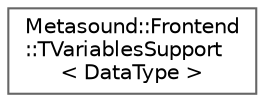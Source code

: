 digraph "Graphical Class Hierarchy"
{
 // INTERACTIVE_SVG=YES
 // LATEX_PDF_SIZE
  bgcolor="transparent";
  edge [fontname=Helvetica,fontsize=10,labelfontname=Helvetica,labelfontsize=10];
  node [fontname=Helvetica,fontsize=10,shape=box,height=0.2,width=0.4];
  rankdir="LR";
  Node0 [id="Node000000",label="Metasound::Frontend\l::TVariablesSupport\l\< DataType \>",height=0.2,width=0.4,color="grey40", fillcolor="white", style="filled",URL="$d3/d81/structMetasound_1_1Frontend_1_1TVariablesSupport.html",tooltip="Determine if data type supports necessary operations required of all MetaSound variable types."];
}
